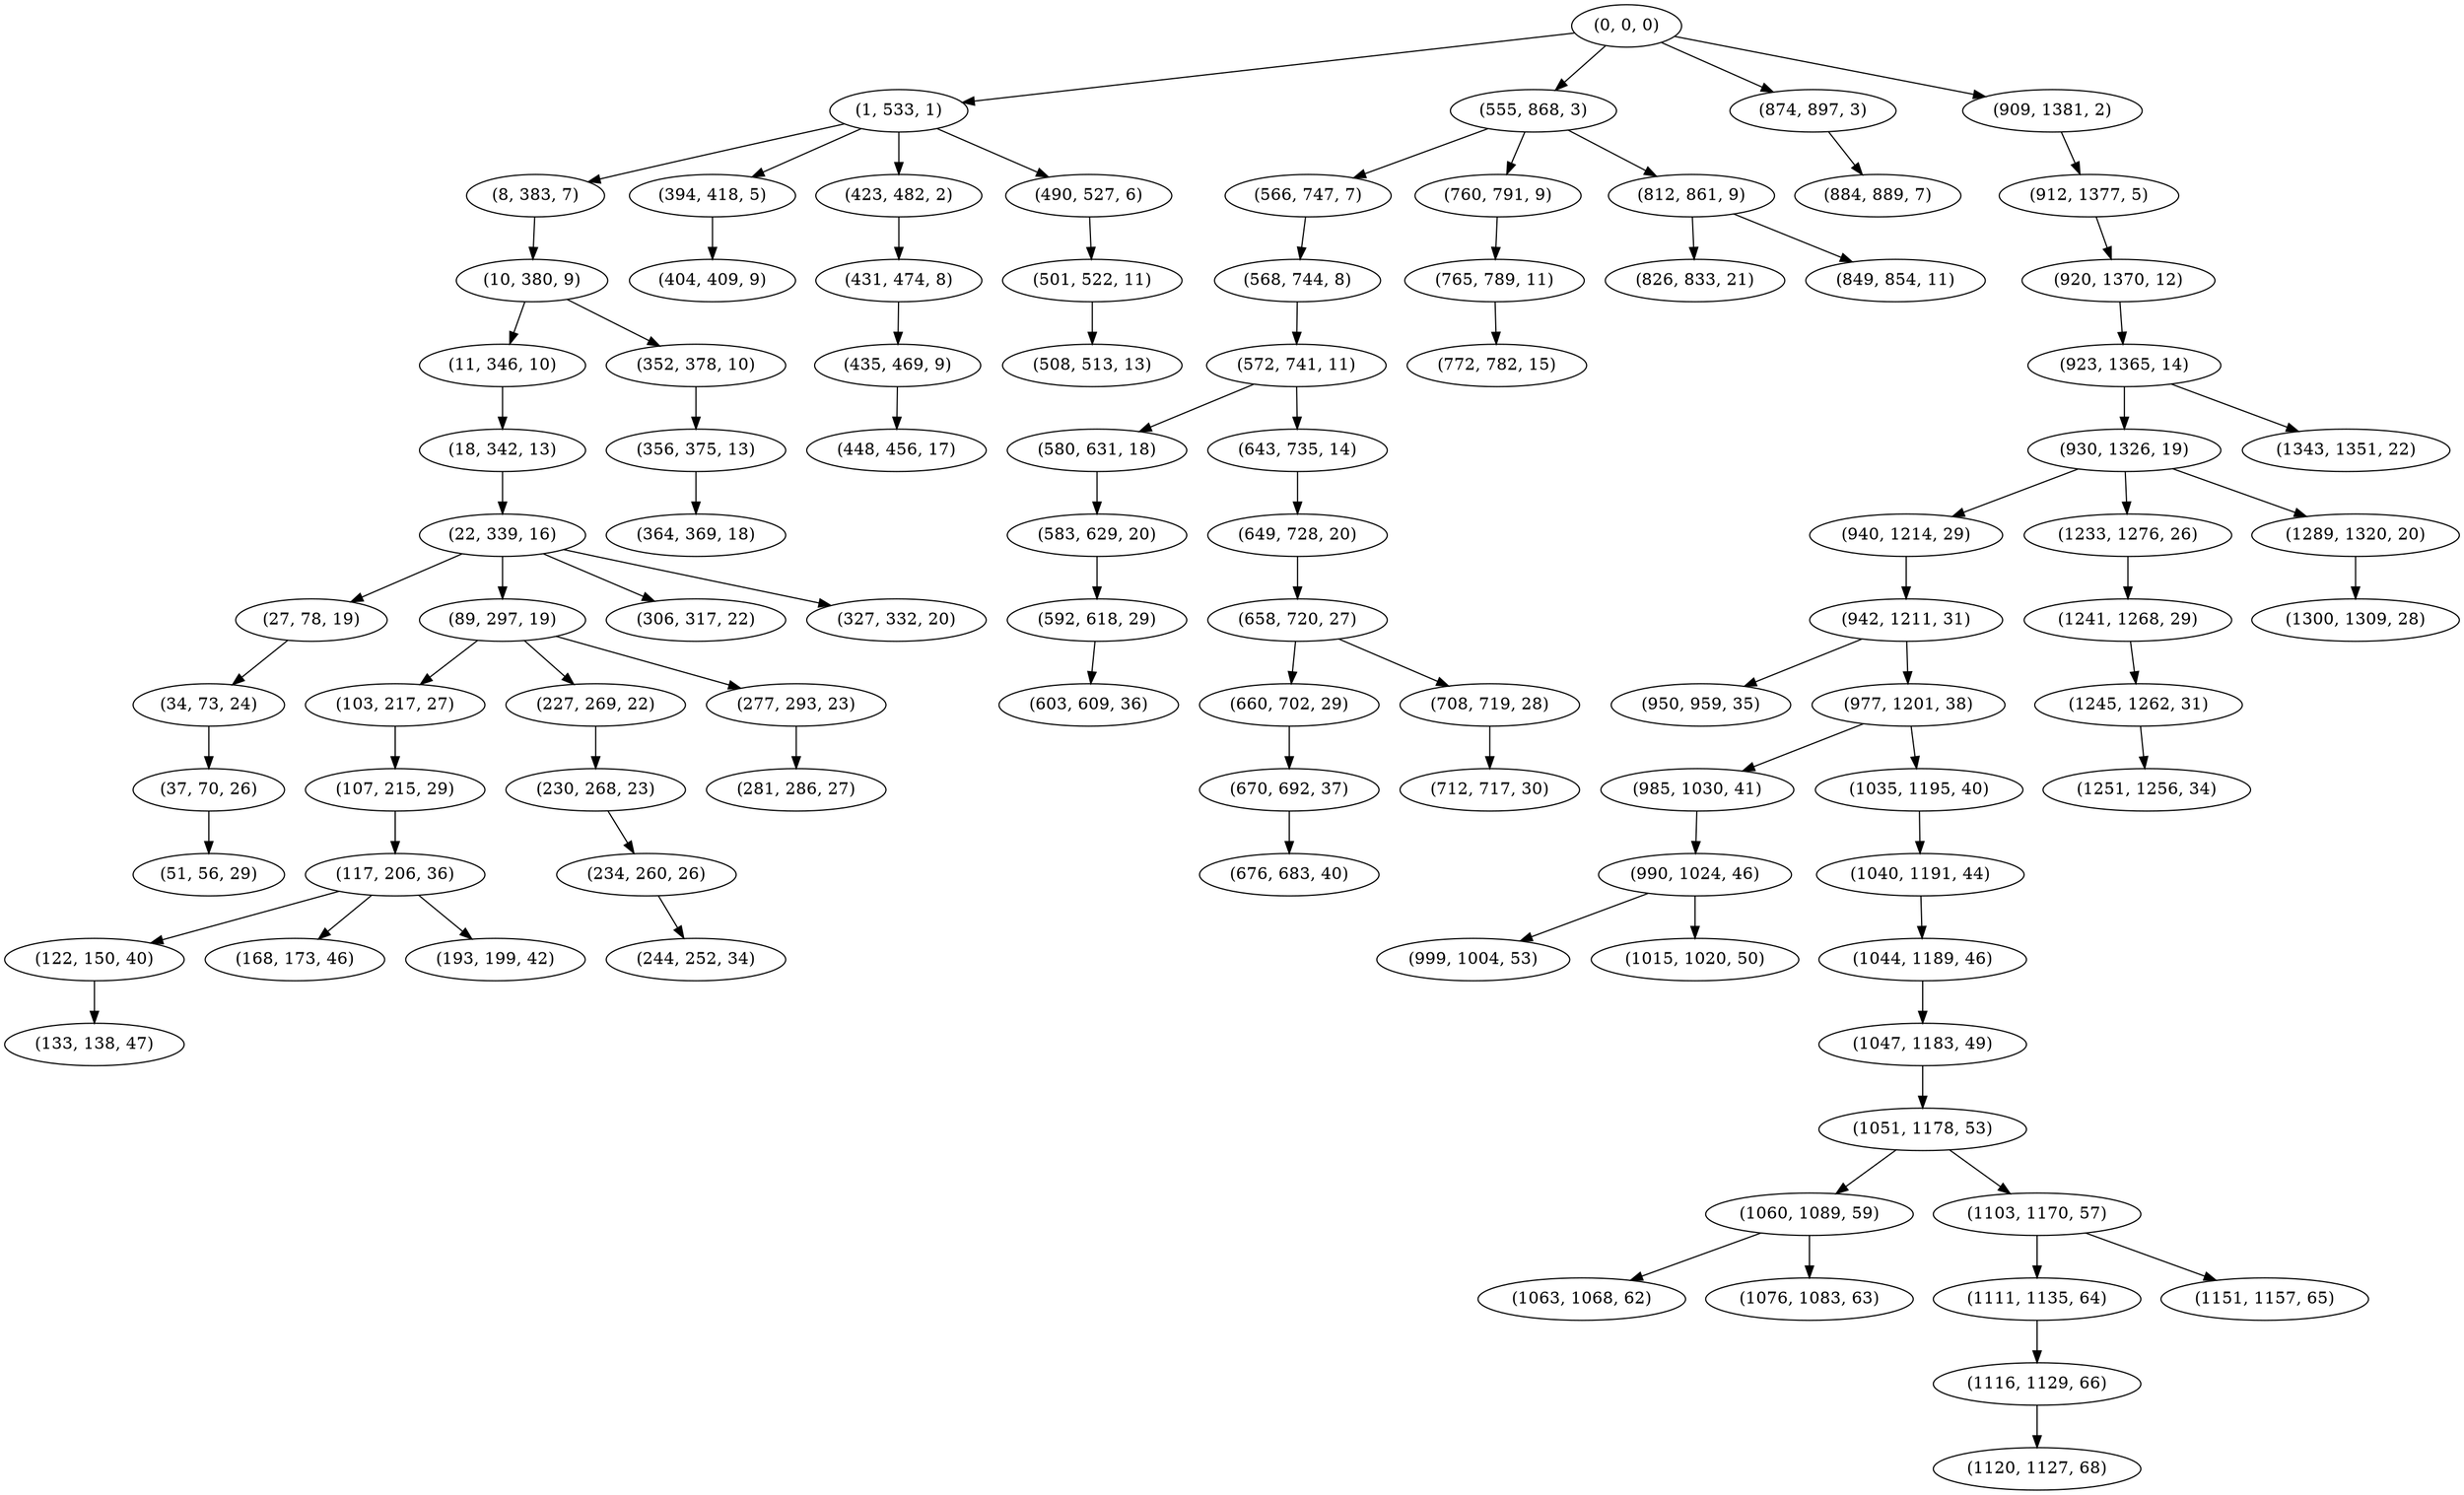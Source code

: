 digraph tree {
    "(0, 0, 0)";
    "(1, 533, 1)";
    "(8, 383, 7)";
    "(10, 380, 9)";
    "(11, 346, 10)";
    "(18, 342, 13)";
    "(22, 339, 16)";
    "(27, 78, 19)";
    "(34, 73, 24)";
    "(37, 70, 26)";
    "(51, 56, 29)";
    "(89, 297, 19)";
    "(103, 217, 27)";
    "(107, 215, 29)";
    "(117, 206, 36)";
    "(122, 150, 40)";
    "(133, 138, 47)";
    "(168, 173, 46)";
    "(193, 199, 42)";
    "(227, 269, 22)";
    "(230, 268, 23)";
    "(234, 260, 26)";
    "(244, 252, 34)";
    "(277, 293, 23)";
    "(281, 286, 27)";
    "(306, 317, 22)";
    "(327, 332, 20)";
    "(352, 378, 10)";
    "(356, 375, 13)";
    "(364, 369, 18)";
    "(394, 418, 5)";
    "(404, 409, 9)";
    "(423, 482, 2)";
    "(431, 474, 8)";
    "(435, 469, 9)";
    "(448, 456, 17)";
    "(490, 527, 6)";
    "(501, 522, 11)";
    "(508, 513, 13)";
    "(555, 868, 3)";
    "(566, 747, 7)";
    "(568, 744, 8)";
    "(572, 741, 11)";
    "(580, 631, 18)";
    "(583, 629, 20)";
    "(592, 618, 29)";
    "(603, 609, 36)";
    "(643, 735, 14)";
    "(649, 728, 20)";
    "(658, 720, 27)";
    "(660, 702, 29)";
    "(670, 692, 37)";
    "(676, 683, 40)";
    "(708, 719, 28)";
    "(712, 717, 30)";
    "(760, 791, 9)";
    "(765, 789, 11)";
    "(772, 782, 15)";
    "(812, 861, 9)";
    "(826, 833, 21)";
    "(849, 854, 11)";
    "(874, 897, 3)";
    "(884, 889, 7)";
    "(909, 1381, 2)";
    "(912, 1377, 5)";
    "(920, 1370, 12)";
    "(923, 1365, 14)";
    "(930, 1326, 19)";
    "(940, 1214, 29)";
    "(942, 1211, 31)";
    "(950, 959, 35)";
    "(977, 1201, 38)";
    "(985, 1030, 41)";
    "(990, 1024, 46)";
    "(999, 1004, 53)";
    "(1015, 1020, 50)";
    "(1035, 1195, 40)";
    "(1040, 1191, 44)";
    "(1044, 1189, 46)";
    "(1047, 1183, 49)";
    "(1051, 1178, 53)";
    "(1060, 1089, 59)";
    "(1063, 1068, 62)";
    "(1076, 1083, 63)";
    "(1103, 1170, 57)";
    "(1111, 1135, 64)";
    "(1116, 1129, 66)";
    "(1120, 1127, 68)";
    "(1151, 1157, 65)";
    "(1233, 1276, 26)";
    "(1241, 1268, 29)";
    "(1245, 1262, 31)";
    "(1251, 1256, 34)";
    "(1289, 1320, 20)";
    "(1300, 1309, 28)";
    "(1343, 1351, 22)";
    "(0, 0, 0)" -> "(1, 533, 1)";
    "(0, 0, 0)" -> "(555, 868, 3)";
    "(0, 0, 0)" -> "(874, 897, 3)";
    "(0, 0, 0)" -> "(909, 1381, 2)";
    "(1, 533, 1)" -> "(8, 383, 7)";
    "(1, 533, 1)" -> "(394, 418, 5)";
    "(1, 533, 1)" -> "(423, 482, 2)";
    "(1, 533, 1)" -> "(490, 527, 6)";
    "(8, 383, 7)" -> "(10, 380, 9)";
    "(10, 380, 9)" -> "(11, 346, 10)";
    "(10, 380, 9)" -> "(352, 378, 10)";
    "(11, 346, 10)" -> "(18, 342, 13)";
    "(18, 342, 13)" -> "(22, 339, 16)";
    "(22, 339, 16)" -> "(27, 78, 19)";
    "(22, 339, 16)" -> "(89, 297, 19)";
    "(22, 339, 16)" -> "(306, 317, 22)";
    "(22, 339, 16)" -> "(327, 332, 20)";
    "(27, 78, 19)" -> "(34, 73, 24)";
    "(34, 73, 24)" -> "(37, 70, 26)";
    "(37, 70, 26)" -> "(51, 56, 29)";
    "(89, 297, 19)" -> "(103, 217, 27)";
    "(89, 297, 19)" -> "(227, 269, 22)";
    "(89, 297, 19)" -> "(277, 293, 23)";
    "(103, 217, 27)" -> "(107, 215, 29)";
    "(107, 215, 29)" -> "(117, 206, 36)";
    "(117, 206, 36)" -> "(122, 150, 40)";
    "(117, 206, 36)" -> "(168, 173, 46)";
    "(117, 206, 36)" -> "(193, 199, 42)";
    "(122, 150, 40)" -> "(133, 138, 47)";
    "(227, 269, 22)" -> "(230, 268, 23)";
    "(230, 268, 23)" -> "(234, 260, 26)";
    "(234, 260, 26)" -> "(244, 252, 34)";
    "(277, 293, 23)" -> "(281, 286, 27)";
    "(352, 378, 10)" -> "(356, 375, 13)";
    "(356, 375, 13)" -> "(364, 369, 18)";
    "(394, 418, 5)" -> "(404, 409, 9)";
    "(423, 482, 2)" -> "(431, 474, 8)";
    "(431, 474, 8)" -> "(435, 469, 9)";
    "(435, 469, 9)" -> "(448, 456, 17)";
    "(490, 527, 6)" -> "(501, 522, 11)";
    "(501, 522, 11)" -> "(508, 513, 13)";
    "(555, 868, 3)" -> "(566, 747, 7)";
    "(555, 868, 3)" -> "(760, 791, 9)";
    "(555, 868, 3)" -> "(812, 861, 9)";
    "(566, 747, 7)" -> "(568, 744, 8)";
    "(568, 744, 8)" -> "(572, 741, 11)";
    "(572, 741, 11)" -> "(580, 631, 18)";
    "(572, 741, 11)" -> "(643, 735, 14)";
    "(580, 631, 18)" -> "(583, 629, 20)";
    "(583, 629, 20)" -> "(592, 618, 29)";
    "(592, 618, 29)" -> "(603, 609, 36)";
    "(643, 735, 14)" -> "(649, 728, 20)";
    "(649, 728, 20)" -> "(658, 720, 27)";
    "(658, 720, 27)" -> "(660, 702, 29)";
    "(658, 720, 27)" -> "(708, 719, 28)";
    "(660, 702, 29)" -> "(670, 692, 37)";
    "(670, 692, 37)" -> "(676, 683, 40)";
    "(708, 719, 28)" -> "(712, 717, 30)";
    "(760, 791, 9)" -> "(765, 789, 11)";
    "(765, 789, 11)" -> "(772, 782, 15)";
    "(812, 861, 9)" -> "(826, 833, 21)";
    "(812, 861, 9)" -> "(849, 854, 11)";
    "(874, 897, 3)" -> "(884, 889, 7)";
    "(909, 1381, 2)" -> "(912, 1377, 5)";
    "(912, 1377, 5)" -> "(920, 1370, 12)";
    "(920, 1370, 12)" -> "(923, 1365, 14)";
    "(923, 1365, 14)" -> "(930, 1326, 19)";
    "(923, 1365, 14)" -> "(1343, 1351, 22)";
    "(930, 1326, 19)" -> "(940, 1214, 29)";
    "(930, 1326, 19)" -> "(1233, 1276, 26)";
    "(930, 1326, 19)" -> "(1289, 1320, 20)";
    "(940, 1214, 29)" -> "(942, 1211, 31)";
    "(942, 1211, 31)" -> "(950, 959, 35)";
    "(942, 1211, 31)" -> "(977, 1201, 38)";
    "(977, 1201, 38)" -> "(985, 1030, 41)";
    "(977, 1201, 38)" -> "(1035, 1195, 40)";
    "(985, 1030, 41)" -> "(990, 1024, 46)";
    "(990, 1024, 46)" -> "(999, 1004, 53)";
    "(990, 1024, 46)" -> "(1015, 1020, 50)";
    "(1035, 1195, 40)" -> "(1040, 1191, 44)";
    "(1040, 1191, 44)" -> "(1044, 1189, 46)";
    "(1044, 1189, 46)" -> "(1047, 1183, 49)";
    "(1047, 1183, 49)" -> "(1051, 1178, 53)";
    "(1051, 1178, 53)" -> "(1060, 1089, 59)";
    "(1051, 1178, 53)" -> "(1103, 1170, 57)";
    "(1060, 1089, 59)" -> "(1063, 1068, 62)";
    "(1060, 1089, 59)" -> "(1076, 1083, 63)";
    "(1103, 1170, 57)" -> "(1111, 1135, 64)";
    "(1103, 1170, 57)" -> "(1151, 1157, 65)";
    "(1111, 1135, 64)" -> "(1116, 1129, 66)";
    "(1116, 1129, 66)" -> "(1120, 1127, 68)";
    "(1233, 1276, 26)" -> "(1241, 1268, 29)";
    "(1241, 1268, 29)" -> "(1245, 1262, 31)";
    "(1245, 1262, 31)" -> "(1251, 1256, 34)";
    "(1289, 1320, 20)" -> "(1300, 1309, 28)";
}
